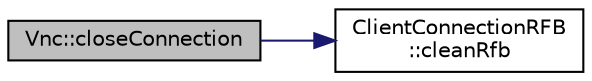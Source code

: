 digraph "Vnc::closeConnection"
{
  edge [fontname="Helvetica",fontsize="10",labelfontname="Helvetica",labelfontsize="10"];
  node [fontname="Helvetica",fontsize="10",shape=record];
  rankdir="LR";
  Node1 [label="Vnc::closeConnection",height=0.2,width=0.4,color="black", fillcolor="grey75", style="filled" fontcolor="black"];
  Node1 -> Node2 [color="midnightblue",fontsize="10",style="solid"];
  Node2 [label="ClientConnectionRFB\l::cleanRfb",height=0.2,width=0.4,color="black", fillcolor="white", style="filled",URL="$classClientConnectionRFB.html#a6d2a65faea61da0fac61aaeaf3eae640",tooltip="Limpia la informacion de clientRFB y lo pone a NULL."];
}
